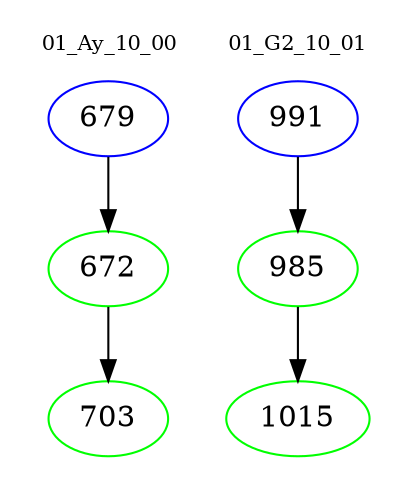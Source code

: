 digraph{
subgraph cluster_0 {
color = white
label = "01_Ay_10_00";
fontsize=10;
T0_679 [label="679", color="blue"]
T0_679 -> T0_672 [color="black"]
T0_672 [label="672", color="green"]
T0_672 -> T0_703 [color="black"]
T0_703 [label="703", color="green"]
}
subgraph cluster_1 {
color = white
label = "01_G2_10_01";
fontsize=10;
T1_991 [label="991", color="blue"]
T1_991 -> T1_985 [color="black"]
T1_985 [label="985", color="green"]
T1_985 -> T1_1015 [color="black"]
T1_1015 [label="1015", color="green"]
}
}

